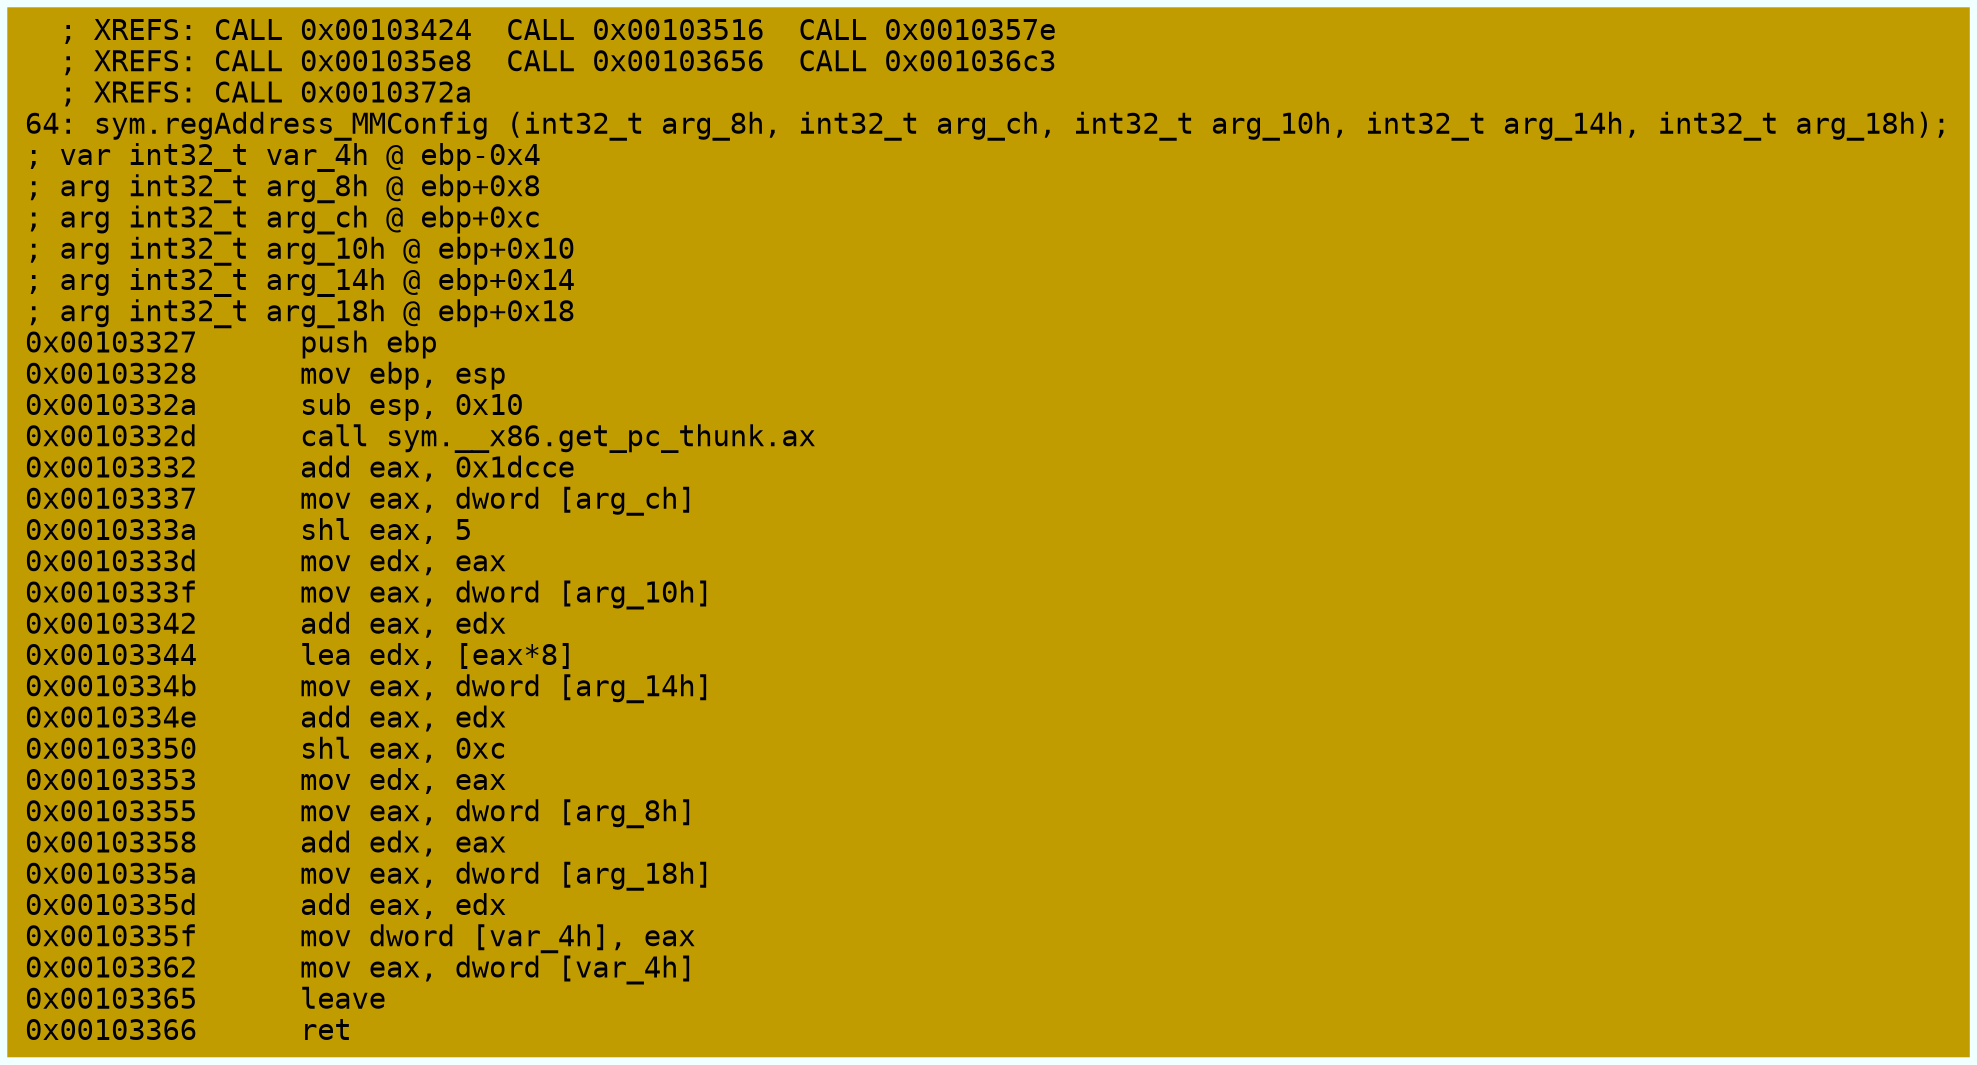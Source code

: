 digraph code {
	graph [bgcolor=azure fontsize=8 fontname="Courier" splines="ortho"];
	node [fillcolor=gray style=filled shape=box];
	edge [arrowhead="normal"];
	"0x00103327" [URL="sym.regAddress_MMConfig/0x00103327", fillcolor="#c19c00",color="#c19c00", fontname="Courier",label="  ; XREFS: CALL 0x00103424  CALL 0x00103516  CALL 0x0010357e  \l  ; XREFS: CALL 0x001035e8  CALL 0x00103656  CALL 0x001036c3  \l  ; XREFS: CALL 0x0010372a  \l64: sym.regAddress_MMConfig (int32_t arg_8h, int32_t arg_ch, int32_t arg_10h, int32_t arg_14h, int32_t arg_18h);\l; var int32_t var_4h @ ebp-0x4\l; arg int32_t arg_8h @ ebp+0x8\l; arg int32_t arg_ch @ ebp+0xc\l; arg int32_t arg_10h @ ebp+0x10\l; arg int32_t arg_14h @ ebp+0x14\l; arg int32_t arg_18h @ ebp+0x18\l0x00103327      push ebp\l0x00103328      mov ebp, esp\l0x0010332a      sub esp, 0x10\l0x0010332d      call sym.__x86.get_pc_thunk.ax\l0x00103332      add eax, 0x1dcce\l0x00103337      mov eax, dword [arg_ch]\l0x0010333a      shl eax, 5\l0x0010333d      mov edx, eax\l0x0010333f      mov eax, dword [arg_10h]\l0x00103342      add eax, edx\l0x00103344      lea edx, [eax*8]\l0x0010334b      mov eax, dword [arg_14h]\l0x0010334e      add eax, edx\l0x00103350      shl eax, 0xc\l0x00103353      mov edx, eax\l0x00103355      mov eax, dword [arg_8h]\l0x00103358      add edx, eax\l0x0010335a      mov eax, dword [arg_18h]\l0x0010335d      add eax, edx\l0x0010335f      mov dword [var_4h], eax\l0x00103362      mov eax, dword [var_4h]\l0x00103365      leave\l0x00103366      ret\l"]
}
